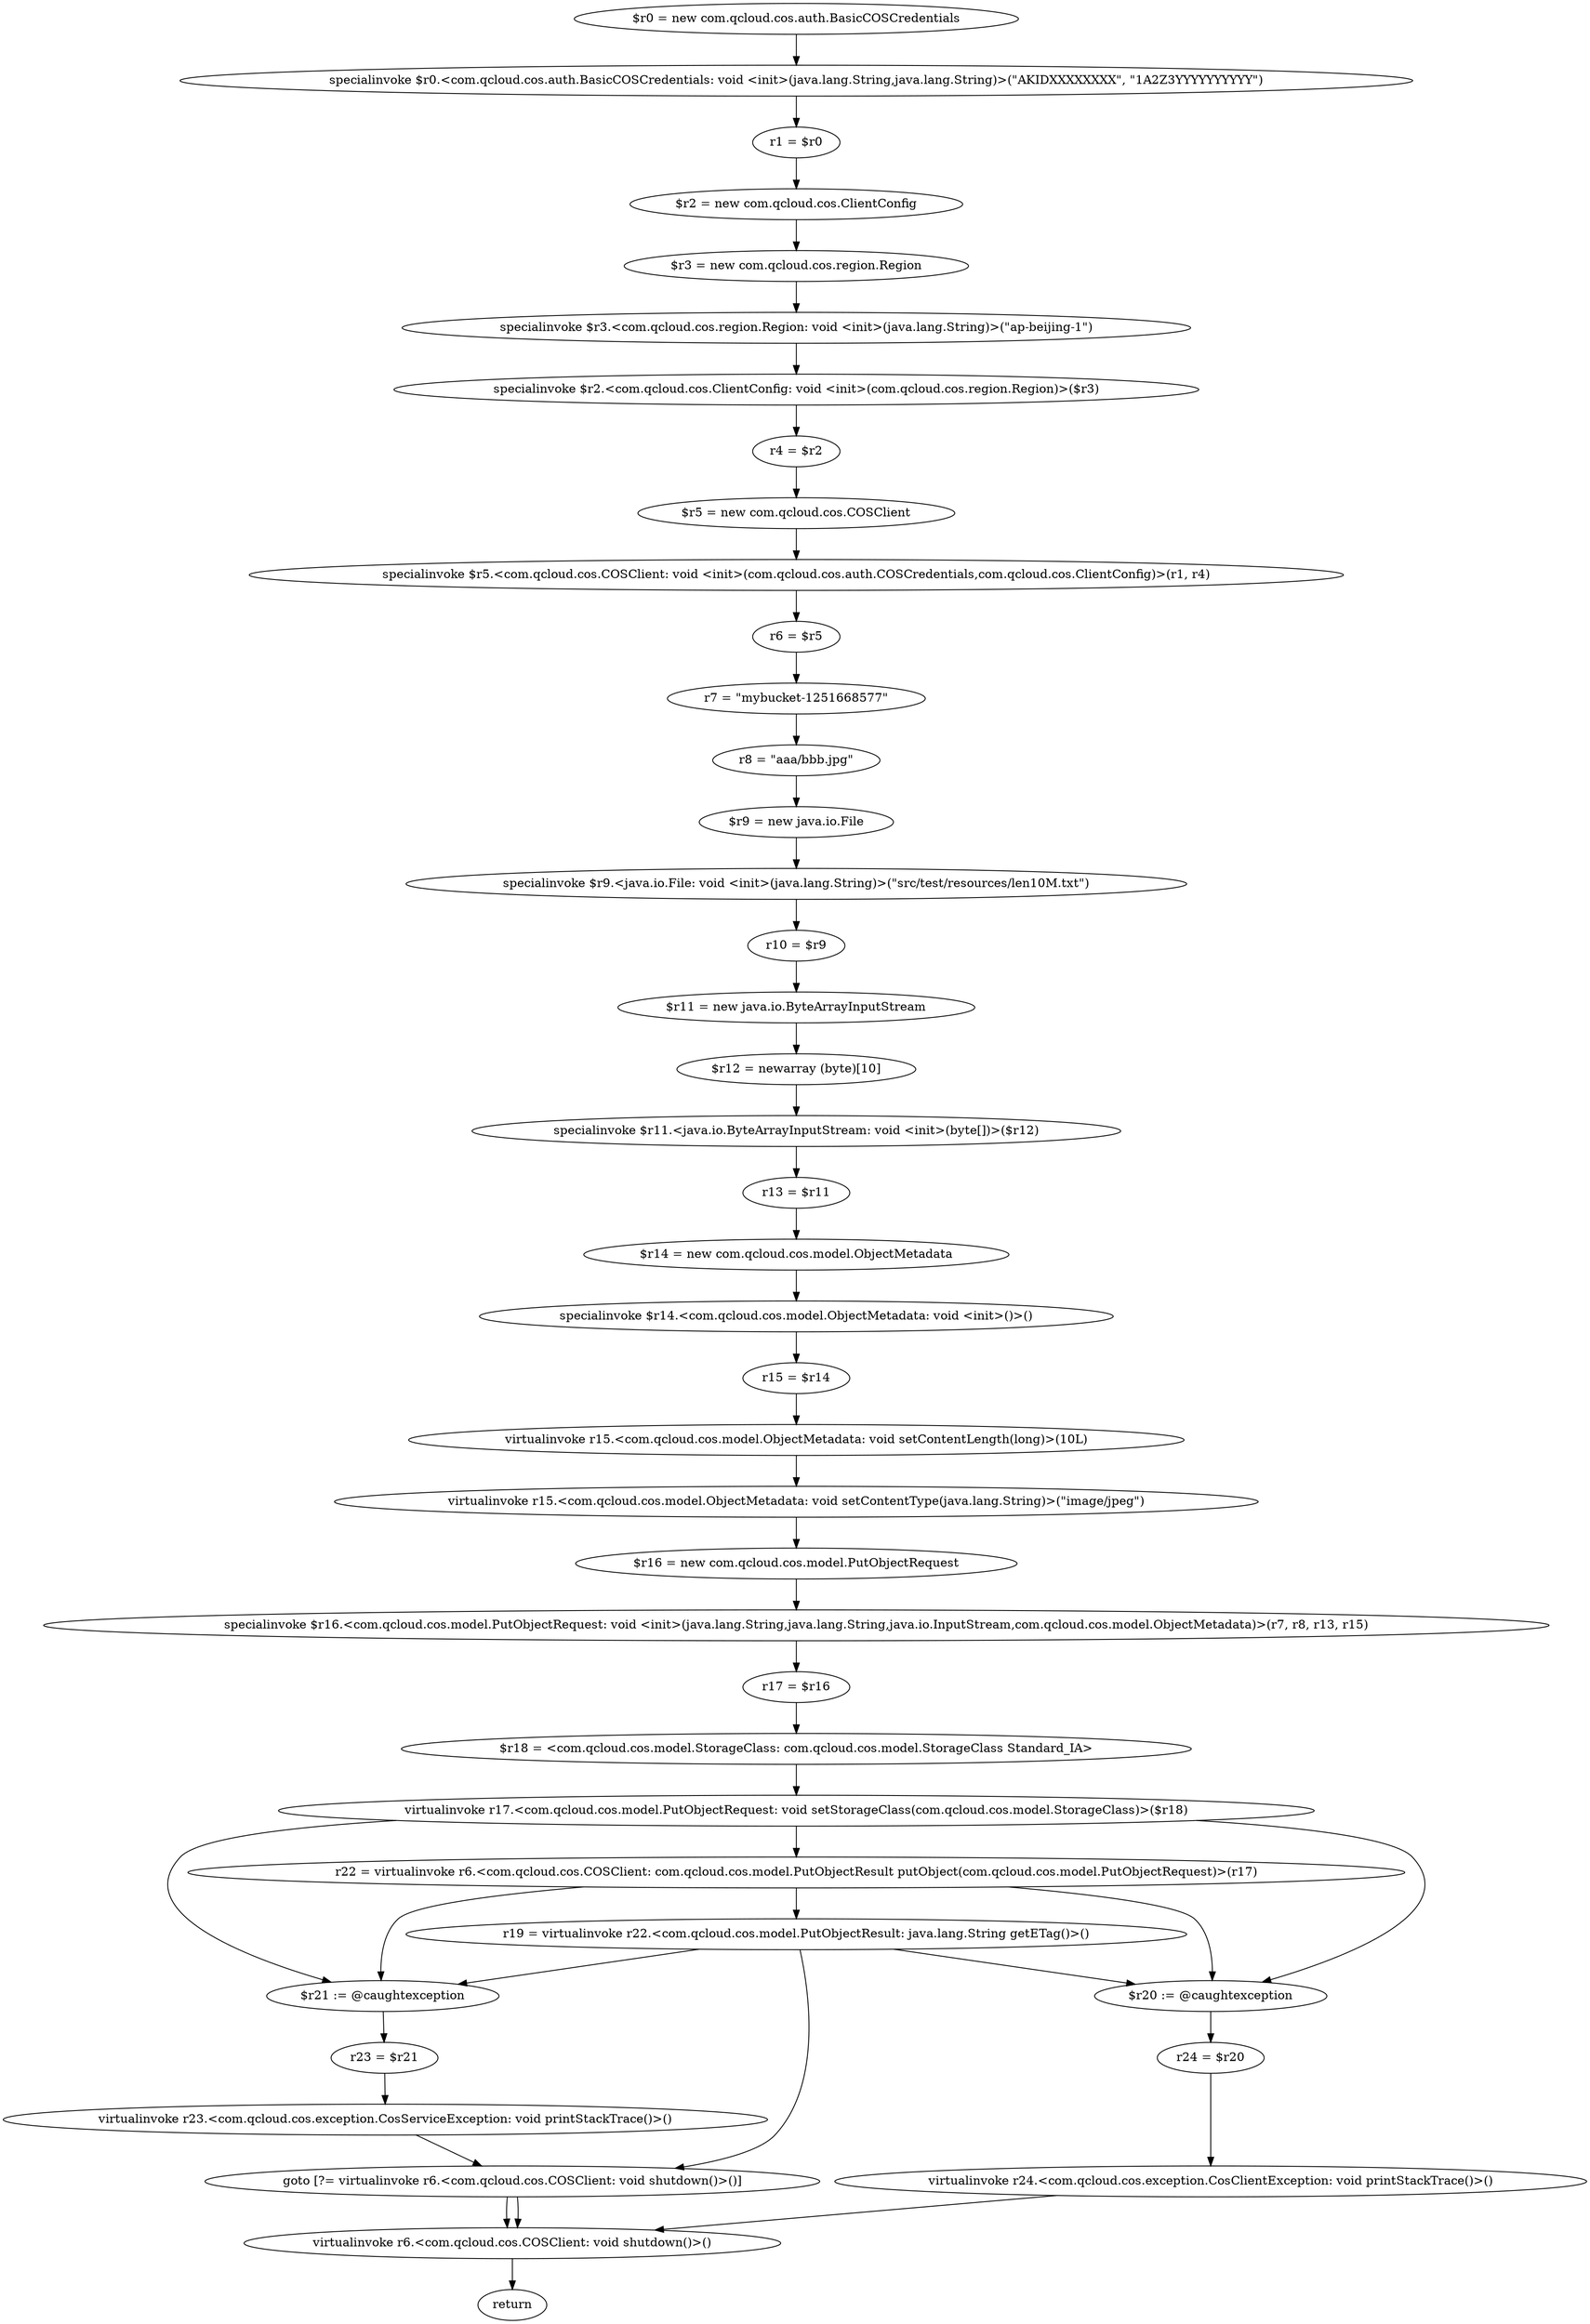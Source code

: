 digraph "unitGraph" {
    "$r0 = new com.qcloud.cos.auth.BasicCOSCredentials"
    "specialinvoke $r0.<com.qcloud.cos.auth.BasicCOSCredentials: void <init>(java.lang.String,java.lang.String)>(\"AKIDXXXXXXXX\", \"1A2Z3YYYYYYYYYY\")"
    "r1 = $r0"
    "$r2 = new com.qcloud.cos.ClientConfig"
    "$r3 = new com.qcloud.cos.region.Region"
    "specialinvoke $r3.<com.qcloud.cos.region.Region: void <init>(java.lang.String)>(\"ap-beijing-1\")"
    "specialinvoke $r2.<com.qcloud.cos.ClientConfig: void <init>(com.qcloud.cos.region.Region)>($r3)"
    "r4 = $r2"
    "$r5 = new com.qcloud.cos.COSClient"
    "specialinvoke $r5.<com.qcloud.cos.COSClient: void <init>(com.qcloud.cos.auth.COSCredentials,com.qcloud.cos.ClientConfig)>(r1, r4)"
    "r6 = $r5"
    "r7 = \"mybucket-1251668577\""
    "r8 = \"aaa/bbb.jpg\""
    "$r9 = new java.io.File"
    "specialinvoke $r9.<java.io.File: void <init>(java.lang.String)>(\"src/test/resources/len10M.txt\")"
    "r10 = $r9"
    "$r11 = new java.io.ByteArrayInputStream"
    "$r12 = newarray (byte)[10]"
    "specialinvoke $r11.<java.io.ByteArrayInputStream: void <init>(byte[])>($r12)"
    "r13 = $r11"
    "$r14 = new com.qcloud.cos.model.ObjectMetadata"
    "specialinvoke $r14.<com.qcloud.cos.model.ObjectMetadata: void <init>()>()"
    "r15 = $r14"
    "virtualinvoke r15.<com.qcloud.cos.model.ObjectMetadata: void setContentLength(long)>(10L)"
    "virtualinvoke r15.<com.qcloud.cos.model.ObjectMetadata: void setContentType(java.lang.String)>(\"image/jpeg\")"
    "$r16 = new com.qcloud.cos.model.PutObjectRequest"
    "specialinvoke $r16.<com.qcloud.cos.model.PutObjectRequest: void <init>(java.lang.String,java.lang.String,java.io.InputStream,com.qcloud.cos.model.ObjectMetadata)>(r7, r8, r13, r15)"
    "r17 = $r16"
    "$r18 = <com.qcloud.cos.model.StorageClass: com.qcloud.cos.model.StorageClass Standard_IA>"
    "virtualinvoke r17.<com.qcloud.cos.model.PutObjectRequest: void setStorageClass(com.qcloud.cos.model.StorageClass)>($r18)"
    "r22 = virtualinvoke r6.<com.qcloud.cos.COSClient: com.qcloud.cos.model.PutObjectResult putObject(com.qcloud.cos.model.PutObjectRequest)>(r17)"
    "r19 = virtualinvoke r22.<com.qcloud.cos.model.PutObjectResult: java.lang.String getETag()>()"
    "goto [?= virtualinvoke r6.<com.qcloud.cos.COSClient: void shutdown()>()]"
    "$r21 := @caughtexception"
    "r23 = $r21"
    "virtualinvoke r23.<com.qcloud.cos.exception.CosServiceException: void printStackTrace()>()"
    "$r20 := @caughtexception"
    "r24 = $r20"
    "virtualinvoke r24.<com.qcloud.cos.exception.CosClientException: void printStackTrace()>()"
    "virtualinvoke r6.<com.qcloud.cos.COSClient: void shutdown()>()"
    "return"
    "$r0 = new com.qcloud.cos.auth.BasicCOSCredentials"->"specialinvoke $r0.<com.qcloud.cos.auth.BasicCOSCredentials: void <init>(java.lang.String,java.lang.String)>(\"AKIDXXXXXXXX\", \"1A2Z3YYYYYYYYYY\")";
    "specialinvoke $r0.<com.qcloud.cos.auth.BasicCOSCredentials: void <init>(java.lang.String,java.lang.String)>(\"AKIDXXXXXXXX\", \"1A2Z3YYYYYYYYYY\")"->"r1 = $r0";
    "r1 = $r0"->"$r2 = new com.qcloud.cos.ClientConfig";
    "$r2 = new com.qcloud.cos.ClientConfig"->"$r3 = new com.qcloud.cos.region.Region";
    "$r3 = new com.qcloud.cos.region.Region"->"specialinvoke $r3.<com.qcloud.cos.region.Region: void <init>(java.lang.String)>(\"ap-beijing-1\")";
    "specialinvoke $r3.<com.qcloud.cos.region.Region: void <init>(java.lang.String)>(\"ap-beijing-1\")"->"specialinvoke $r2.<com.qcloud.cos.ClientConfig: void <init>(com.qcloud.cos.region.Region)>($r3)";
    "specialinvoke $r2.<com.qcloud.cos.ClientConfig: void <init>(com.qcloud.cos.region.Region)>($r3)"->"r4 = $r2";
    "r4 = $r2"->"$r5 = new com.qcloud.cos.COSClient";
    "$r5 = new com.qcloud.cos.COSClient"->"specialinvoke $r5.<com.qcloud.cos.COSClient: void <init>(com.qcloud.cos.auth.COSCredentials,com.qcloud.cos.ClientConfig)>(r1, r4)";
    "specialinvoke $r5.<com.qcloud.cos.COSClient: void <init>(com.qcloud.cos.auth.COSCredentials,com.qcloud.cos.ClientConfig)>(r1, r4)"->"r6 = $r5";
    "r6 = $r5"->"r7 = \"mybucket-1251668577\"";
    "r7 = \"mybucket-1251668577\""->"r8 = \"aaa/bbb.jpg\"";
    "r8 = \"aaa/bbb.jpg\""->"$r9 = new java.io.File";
    "$r9 = new java.io.File"->"specialinvoke $r9.<java.io.File: void <init>(java.lang.String)>(\"src/test/resources/len10M.txt\")";
    "specialinvoke $r9.<java.io.File: void <init>(java.lang.String)>(\"src/test/resources/len10M.txt\")"->"r10 = $r9";
    "r10 = $r9"->"$r11 = new java.io.ByteArrayInputStream";
    "$r11 = new java.io.ByteArrayInputStream"->"$r12 = newarray (byte)[10]";
    "$r12 = newarray (byte)[10]"->"specialinvoke $r11.<java.io.ByteArrayInputStream: void <init>(byte[])>($r12)";
    "specialinvoke $r11.<java.io.ByteArrayInputStream: void <init>(byte[])>($r12)"->"r13 = $r11";
    "r13 = $r11"->"$r14 = new com.qcloud.cos.model.ObjectMetadata";
    "$r14 = new com.qcloud.cos.model.ObjectMetadata"->"specialinvoke $r14.<com.qcloud.cos.model.ObjectMetadata: void <init>()>()";
    "specialinvoke $r14.<com.qcloud.cos.model.ObjectMetadata: void <init>()>()"->"r15 = $r14";
    "r15 = $r14"->"virtualinvoke r15.<com.qcloud.cos.model.ObjectMetadata: void setContentLength(long)>(10L)";
    "virtualinvoke r15.<com.qcloud.cos.model.ObjectMetadata: void setContentLength(long)>(10L)"->"virtualinvoke r15.<com.qcloud.cos.model.ObjectMetadata: void setContentType(java.lang.String)>(\"image/jpeg\")";
    "virtualinvoke r15.<com.qcloud.cos.model.ObjectMetadata: void setContentType(java.lang.String)>(\"image/jpeg\")"->"$r16 = new com.qcloud.cos.model.PutObjectRequest";
    "$r16 = new com.qcloud.cos.model.PutObjectRequest"->"specialinvoke $r16.<com.qcloud.cos.model.PutObjectRequest: void <init>(java.lang.String,java.lang.String,java.io.InputStream,com.qcloud.cos.model.ObjectMetadata)>(r7, r8, r13, r15)";
    "specialinvoke $r16.<com.qcloud.cos.model.PutObjectRequest: void <init>(java.lang.String,java.lang.String,java.io.InputStream,com.qcloud.cos.model.ObjectMetadata)>(r7, r8, r13, r15)"->"r17 = $r16";
    "r17 = $r16"->"$r18 = <com.qcloud.cos.model.StorageClass: com.qcloud.cos.model.StorageClass Standard_IA>";
    "$r18 = <com.qcloud.cos.model.StorageClass: com.qcloud.cos.model.StorageClass Standard_IA>"->"virtualinvoke r17.<com.qcloud.cos.model.PutObjectRequest: void setStorageClass(com.qcloud.cos.model.StorageClass)>($r18)";
    "virtualinvoke r17.<com.qcloud.cos.model.PutObjectRequest: void setStorageClass(com.qcloud.cos.model.StorageClass)>($r18)"->"$r21 := @caughtexception";
    "virtualinvoke r17.<com.qcloud.cos.model.PutObjectRequest: void setStorageClass(com.qcloud.cos.model.StorageClass)>($r18)"->"$r20 := @caughtexception";
    "virtualinvoke r17.<com.qcloud.cos.model.PutObjectRequest: void setStorageClass(com.qcloud.cos.model.StorageClass)>($r18)"->"r22 = virtualinvoke r6.<com.qcloud.cos.COSClient: com.qcloud.cos.model.PutObjectResult putObject(com.qcloud.cos.model.PutObjectRequest)>(r17)";
    "r22 = virtualinvoke r6.<com.qcloud.cos.COSClient: com.qcloud.cos.model.PutObjectResult putObject(com.qcloud.cos.model.PutObjectRequest)>(r17)"->"$r21 := @caughtexception";
    "r22 = virtualinvoke r6.<com.qcloud.cos.COSClient: com.qcloud.cos.model.PutObjectResult putObject(com.qcloud.cos.model.PutObjectRequest)>(r17)"->"$r20 := @caughtexception";
    "r22 = virtualinvoke r6.<com.qcloud.cos.COSClient: com.qcloud.cos.model.PutObjectResult putObject(com.qcloud.cos.model.PutObjectRequest)>(r17)"->"r19 = virtualinvoke r22.<com.qcloud.cos.model.PutObjectResult: java.lang.String getETag()>()";
    "r19 = virtualinvoke r22.<com.qcloud.cos.model.PutObjectResult: java.lang.String getETag()>()"->"$r21 := @caughtexception";
    "r19 = virtualinvoke r22.<com.qcloud.cos.model.PutObjectResult: java.lang.String getETag()>()"->"$r20 := @caughtexception";
    "r19 = virtualinvoke r22.<com.qcloud.cos.model.PutObjectResult: java.lang.String getETag()>()"->"goto [?= virtualinvoke r6.<com.qcloud.cos.COSClient: void shutdown()>()]";
    "goto [?= virtualinvoke r6.<com.qcloud.cos.COSClient: void shutdown()>()]"->"virtualinvoke r6.<com.qcloud.cos.COSClient: void shutdown()>()";
    "$r21 := @caughtexception"->"r23 = $r21";
    "r23 = $r21"->"virtualinvoke r23.<com.qcloud.cos.exception.CosServiceException: void printStackTrace()>()";
    "virtualinvoke r23.<com.qcloud.cos.exception.CosServiceException: void printStackTrace()>()"->"goto [?= virtualinvoke r6.<com.qcloud.cos.COSClient: void shutdown()>()]";
    "goto [?= virtualinvoke r6.<com.qcloud.cos.COSClient: void shutdown()>()]"->"virtualinvoke r6.<com.qcloud.cos.COSClient: void shutdown()>()";
    "$r20 := @caughtexception"->"r24 = $r20";
    "r24 = $r20"->"virtualinvoke r24.<com.qcloud.cos.exception.CosClientException: void printStackTrace()>()";
    "virtualinvoke r24.<com.qcloud.cos.exception.CosClientException: void printStackTrace()>()"->"virtualinvoke r6.<com.qcloud.cos.COSClient: void shutdown()>()";
    "virtualinvoke r6.<com.qcloud.cos.COSClient: void shutdown()>()"->"return";
}
